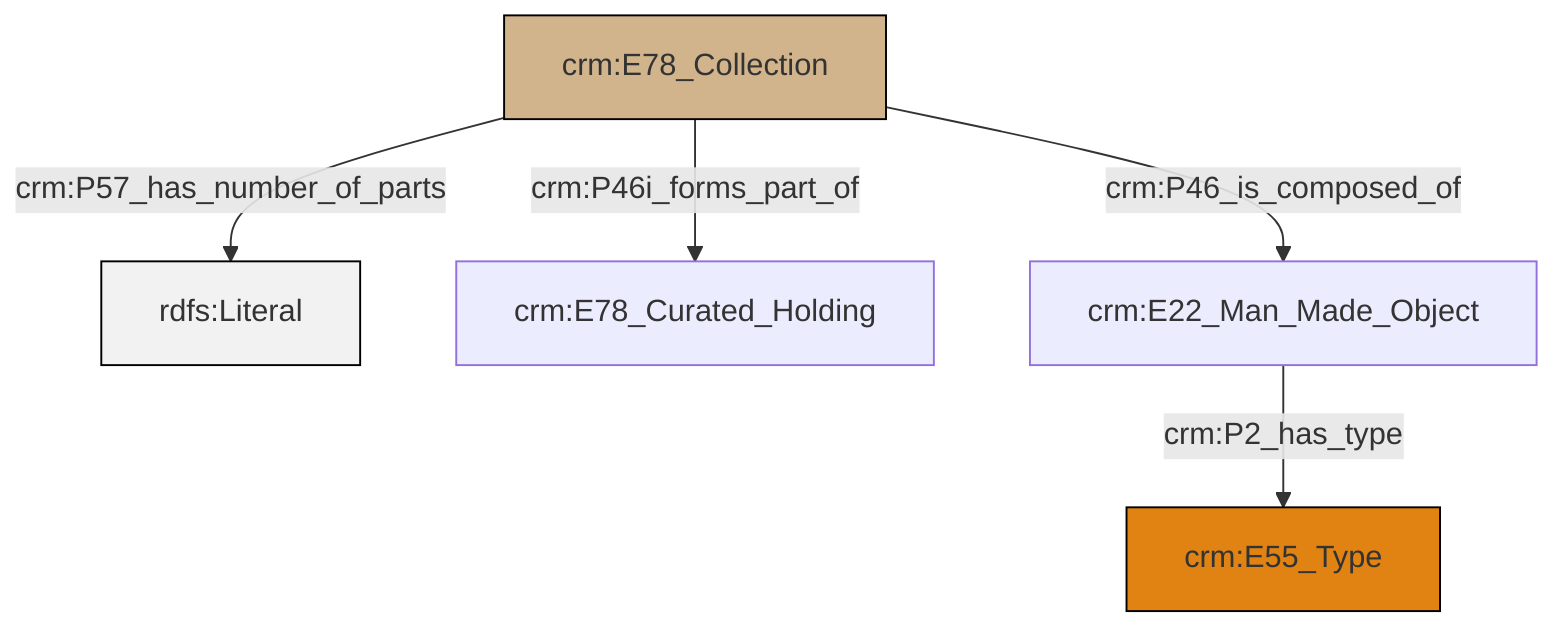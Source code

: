 graph TD
classDef Literal fill:#f2f2f2,stroke:#000000;
classDef CRM_Entity fill:#FFFFFF,stroke:#000000;
classDef Temporal_Entity fill:#00C9E6, stroke:#000000;
classDef Type fill:#E18312, stroke:#000000;
classDef Time-Span fill:#2C9C91, stroke:#000000;
classDef Appellation fill:#FFEB7F, stroke:#000000;
classDef Place fill:#008836, stroke:#000000;
classDef Persistent_Item fill:#B266B2, stroke:#000000;
classDef Conceptual_Object fill:#FFD700, stroke:#000000;
classDef Physical_Thing fill:#D2B48C, stroke:#000000;
classDef Actor fill:#f58aad, stroke:#000000;
classDef PC_Classes fill:#4ce600, stroke:#000000;
classDef Multi fill:#cccccc,stroke:#000000;

0["crm:E78_Collection"]:::Physical_Thing -->|crm:P57_has_number_of_parts| 2[rdfs:Literal]:::Literal
0["crm:E78_Collection"]:::Physical_Thing -->|crm:P46i_forms_part_of| 3["crm:E78_Curated_Holding"]:::Default
4["crm:E22_Man_Made_Object"]:::Default -->|crm:P2_has_type| 5["crm:E55_Type"]:::Type
0["crm:E78_Collection"]:::Physical_Thing -->|crm:P46_is_composed_of| 4["crm:E22_Man_Made_Object"]:::Default